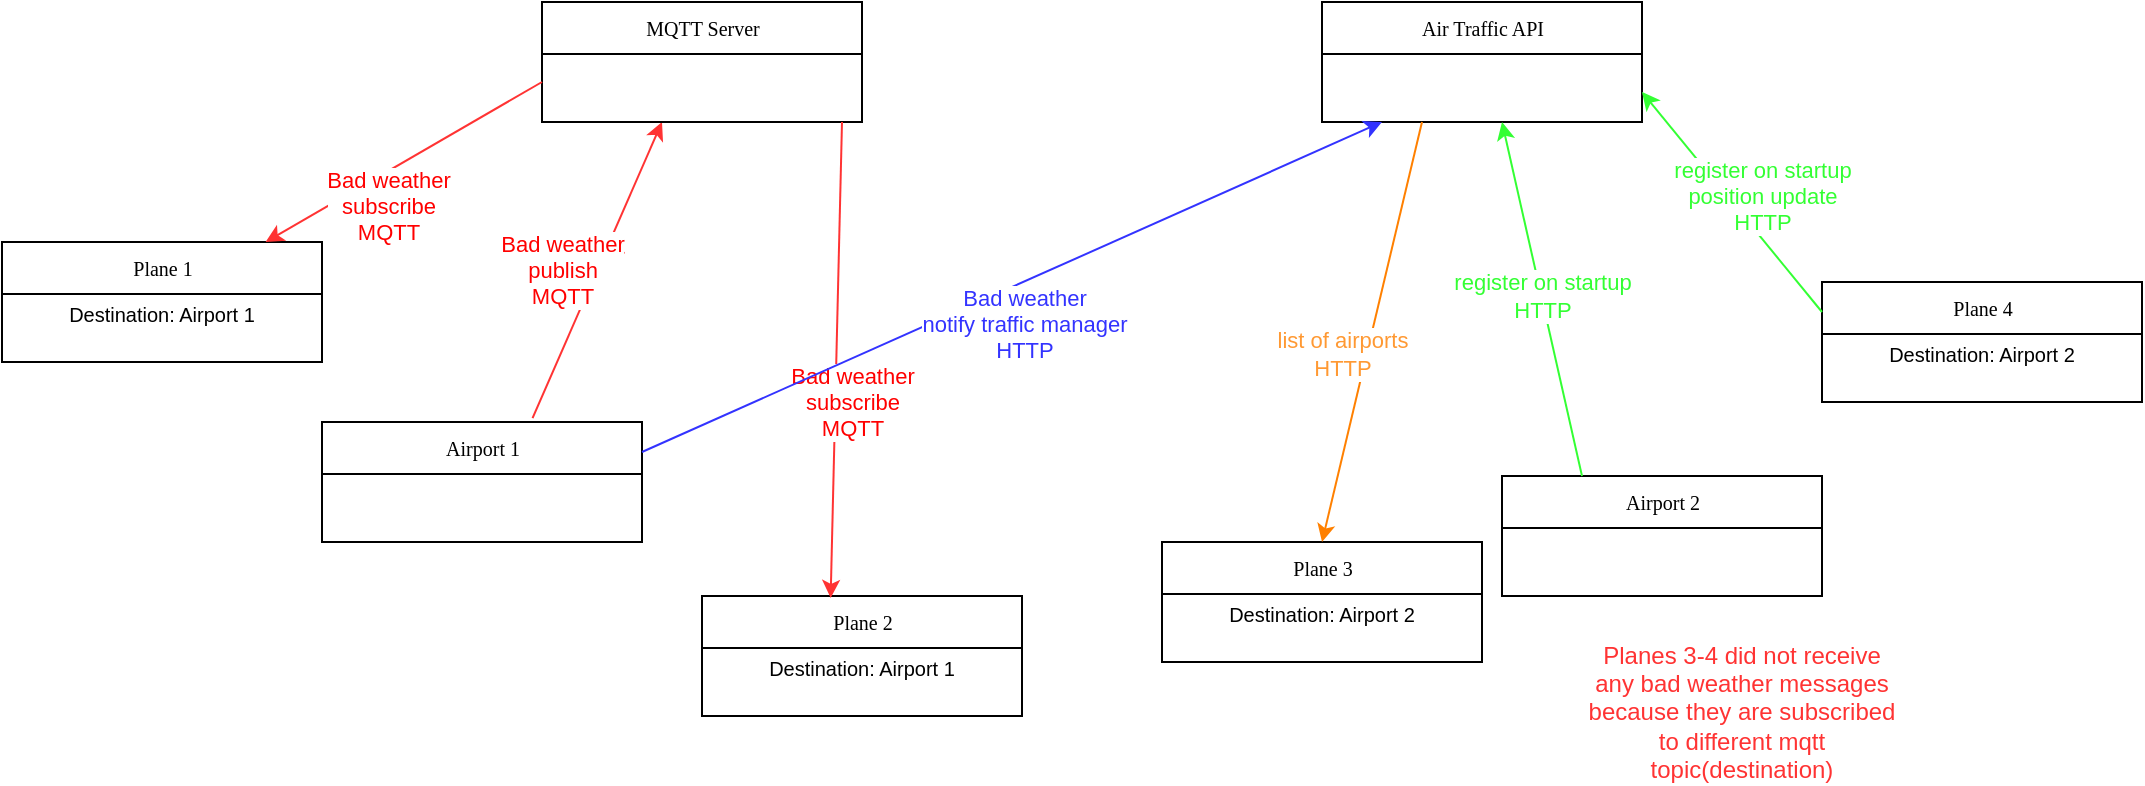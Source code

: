 <mxfile version="14.4.2" type="device"><diagram name="Page-1" id="c4acf3e9-155e-7222-9cf6-157b1a14988f"><mxGraphModel dx="229" dy="608" grid="1" gridSize="10" guides="1" tooltips="1" connect="1" arrows="1" fold="1" page="1" pageScale="1" pageWidth="850" pageHeight="1100" background="#ffffff" math="0" shadow="0"><root><mxCell id="0"/><mxCell id="1" parent="0"/><mxCell id="XwppGawtFKbfmxOt5lxI-2" value="Plane 1" style="swimlane;html=1;fontStyle=0;childLayout=stackLayout;horizontal=1;startSize=26;fillColor=none;horizontalStack=0;resizeParent=1;resizeLast=0;collapsible=1;marginBottom=0;swimlaneFillColor=#ffffff;rounded=0;shadow=0;comic=0;labelBackgroundColor=none;strokeWidth=1;fontFamily=Verdana;fontSize=10;align=center;" vertex="1" parent="1"><mxGeometry x="860" y="140" width="160" height="60" as="geometry"/></mxCell><mxCell id="XwppGawtFKbfmxOt5lxI-20" value="&lt;font style=&quot;font-size: 10px&quot;&gt;&lt;font style=&quot;font-size: 10px&quot;&gt;Destination&lt;/font&gt;: Airport 1&lt;/font&gt;" style="text;html=1;strokeColor=none;fillColor=none;align=center;verticalAlign=middle;whiteSpace=wrap;rounded=0;" vertex="1" parent="XwppGawtFKbfmxOt5lxI-2"><mxGeometry y="26" width="160" height="20" as="geometry"/></mxCell><mxCell id="XwppGawtFKbfmxOt5lxI-9" value="Airport 1" style="swimlane;html=1;fontStyle=0;childLayout=stackLayout;horizontal=1;startSize=26;fillColor=none;horizontalStack=0;resizeParent=1;resizeLast=0;collapsible=1;marginBottom=0;swimlaneFillColor=#ffffff;rounded=0;shadow=0;comic=0;labelBackgroundColor=none;strokeWidth=1;fontFamily=Verdana;fontSize=10;align=center;" vertex="1" parent="1"><mxGeometry x="1020" y="230" width="160" height="60" as="geometry"/></mxCell><mxCell id="XwppGawtFKbfmxOt5lxI-11" value="Plane 2" style="swimlane;html=1;fontStyle=0;childLayout=stackLayout;horizontal=1;startSize=26;fillColor=none;horizontalStack=0;resizeParent=1;resizeLast=0;collapsible=1;marginBottom=0;swimlaneFillColor=#ffffff;rounded=0;shadow=0;comic=0;labelBackgroundColor=none;strokeWidth=1;fontFamily=Verdana;fontSize=10;align=center;" vertex="1" parent="1"><mxGeometry x="1210" y="317" width="160" height="60" as="geometry"/></mxCell><mxCell id="XwppGawtFKbfmxOt5lxI-22" value="&lt;font style=&quot;font-size: 10px&quot;&gt;Destination: Airport 1&lt;/font&gt;" style="text;html=1;strokeColor=none;fillColor=none;align=center;verticalAlign=middle;whiteSpace=wrap;rounded=0;" vertex="1" parent="XwppGawtFKbfmxOt5lxI-11"><mxGeometry y="26" width="160" height="20" as="geometry"/></mxCell><mxCell id="XwppGawtFKbfmxOt5lxI-12" value="Airport 2" style="swimlane;html=1;fontStyle=0;childLayout=stackLayout;horizontal=1;startSize=26;fillColor=none;horizontalStack=0;resizeParent=1;resizeLast=0;collapsible=1;marginBottom=0;swimlaneFillColor=#ffffff;rounded=0;shadow=0;comic=0;labelBackgroundColor=none;strokeWidth=1;fontFamily=Verdana;fontSize=10;align=center;" vertex="1" parent="1"><mxGeometry x="1610" y="257" width="160" height="60" as="geometry"/></mxCell><mxCell id="XwppGawtFKbfmxOt5lxI-13" value="Plane 3" style="swimlane;html=1;fontStyle=0;childLayout=stackLayout;horizontal=1;startSize=26;fillColor=none;horizontalStack=0;resizeParent=1;resizeLast=0;collapsible=1;marginBottom=0;swimlaneFillColor=#ffffff;rounded=0;shadow=0;comic=0;labelBackgroundColor=none;strokeWidth=1;fontFamily=Verdana;fontSize=10;align=center;" vertex="1" parent="1"><mxGeometry x="1440" y="290" width="160" height="60" as="geometry"/></mxCell><mxCell id="XwppGawtFKbfmxOt5lxI-34" value="&lt;font style=&quot;font-size: 10px&quot;&gt;&lt;font style=&quot;font-size: 10px&quot;&gt;Destination&lt;/font&gt;: Airport 2&lt;br&gt;&lt;/font&gt;" style="text;html=1;strokeColor=none;fillColor=none;align=center;verticalAlign=middle;whiteSpace=wrap;rounded=0;" vertex="1" parent="XwppGawtFKbfmxOt5lxI-13"><mxGeometry y="26" width="160" height="20" as="geometry"/></mxCell><mxCell id="XwppGawtFKbfmxOt5lxI-15" value="Plane 4" style="swimlane;html=1;fontStyle=0;childLayout=stackLayout;horizontal=1;startSize=26;fillColor=none;horizontalStack=0;resizeParent=1;resizeLast=0;collapsible=1;marginBottom=0;swimlaneFillColor=#ffffff;rounded=0;shadow=0;comic=0;labelBackgroundColor=none;strokeWidth=1;fontFamily=Verdana;fontSize=10;align=center;" vertex="1" parent="1"><mxGeometry x="1770" y="160" width="160" height="60" as="geometry"/></mxCell><mxCell id="XwppGawtFKbfmxOt5lxI-35" value="&lt;font style=&quot;font-size: 10px&quot;&gt;&lt;font style=&quot;font-size: 10px&quot;&gt;Destination&lt;/font&gt;: Airport 2&lt;br&gt;&lt;/font&gt;" style="text;html=1;strokeColor=none;fillColor=none;align=center;verticalAlign=middle;whiteSpace=wrap;rounded=0;" vertex="1" parent="XwppGawtFKbfmxOt5lxI-15"><mxGeometry y="26" width="160" height="20" as="geometry"/></mxCell><mxCell id="XwppGawtFKbfmxOt5lxI-16" value="" style="endArrow=classic;html=1;fillColor=#f8cecc;strokeColor=#FF3333;exitX=0.658;exitY=-0.033;exitDx=0;exitDy=0;exitPerimeter=0;" edge="1" parent="1" source="XwppGawtFKbfmxOt5lxI-9"><mxGeometry width="50" height="50" relative="1" as="geometry"><mxPoint x="1120" y="270" as="sourcePoint"/><mxPoint x="1190" y="80" as="targetPoint"/></mxGeometry></mxCell><mxCell id="XwppGawtFKbfmxOt5lxI-17" value="&lt;font color=&quot;#FF0000&quot;&gt;Bad weather&lt;br&gt;publish&lt;br&gt;&lt;/font&gt;" style="edgeLabel;html=1;align=center;verticalAlign=middle;resizable=0;points=[];" vertex="1" connectable="0" parent="XwppGawtFKbfmxOt5lxI-16"><mxGeometry x="0.241" relative="1" as="geometry"><mxPoint x="-25.22" y="17.16" as="offset"/></mxGeometry></mxCell><mxCell id="XwppGawtFKbfmxOt5lxI-18" value="MQTT Server" style="swimlane;html=1;fontStyle=0;childLayout=stackLayout;horizontal=1;startSize=26;fillColor=none;horizontalStack=0;resizeParent=1;resizeLast=0;collapsible=1;marginBottom=0;swimlaneFillColor=#ffffff;rounded=0;shadow=0;comic=0;labelBackgroundColor=none;strokeWidth=1;fontFamily=Verdana;fontSize=10;align=center;" vertex="1" parent="1"><mxGeometry x="1130" y="20" width="160" height="60" as="geometry"/></mxCell><mxCell id="XwppGawtFKbfmxOt5lxI-19" value="Air Traffic API" style="swimlane;html=1;fontStyle=0;childLayout=stackLayout;horizontal=1;startSize=26;fillColor=none;horizontalStack=0;resizeParent=1;resizeLast=0;collapsible=1;marginBottom=0;swimlaneFillColor=#ffffff;rounded=0;shadow=0;comic=0;labelBackgroundColor=none;strokeWidth=1;fontFamily=Verdana;fontSize=10;align=center;" vertex="1" parent="1"><mxGeometry x="1520" y="20" width="160" height="60" as="geometry"/></mxCell><mxCell id="XwppGawtFKbfmxOt5lxI-24" value="&lt;font color=&quot;#FF0000&quot;&gt;Bad weather&lt;br&gt;publish&lt;/font&gt;&lt;br&gt;&lt;font color=&quot;#FF0000&quot;&gt;&lt;font color=&quot;#FF0000&quot;&gt;MQTT&lt;/font&gt;&lt;/font&gt;" style="edgeLabel;html=1;align=center;verticalAlign=middle;resizable=0;points=[];" vertex="1" connectable="0" parent="1"><mxGeometry x="1140.122" y="153.555" as="geometry"/></mxCell><mxCell id="XwppGawtFKbfmxOt5lxI-27" value="" style="endArrow=classic;html=1;fillColor=#f8cecc;strokeColor=#FF3333;entryX=0.402;entryY=0.016;entryDx=0;entryDy=0;entryPerimeter=0;" edge="1" parent="1" target="XwppGawtFKbfmxOt5lxI-11"><mxGeometry width="50" height="50" relative="1" as="geometry"><mxPoint x="1280" y="80" as="sourcePoint"/><mxPoint x="1250" y="350.96" as="targetPoint"/></mxGeometry></mxCell><mxCell id="XwppGawtFKbfmxOt5lxI-28" value="&lt;font color=&quot;#FF0000&quot;&gt;Bad weather&lt;br&gt;subscribe&lt;br&gt;MQTT&lt;br&gt;&lt;/font&gt;" style="edgeLabel;html=1;align=center;verticalAlign=middle;resizable=0;points=[];" vertex="1" connectable="0" parent="XwppGawtFKbfmxOt5lxI-27"><mxGeometry x="0.241" relative="1" as="geometry"><mxPoint x="8.31" y="-7.68" as="offset"/></mxGeometry></mxCell><mxCell id="XwppGawtFKbfmxOt5lxI-29" value="" style="endArrow=classic;html=1;fillColor=#f8cecc;strokeColor=#FF3333;" edge="1" parent="1" target="XwppGawtFKbfmxOt5lxI-2"><mxGeometry width="50" height="50" relative="1" as="geometry"><mxPoint x="1130" y="60" as="sourcePoint"/><mxPoint x="1210.48" y="360.96" as="targetPoint"/></mxGeometry></mxCell><mxCell id="XwppGawtFKbfmxOt5lxI-30" value="&lt;font color=&quot;#FF0000&quot;&gt;Bad weather&lt;br&gt;subscribe&lt;/font&gt;&lt;br&gt;&lt;font color=&quot;#FF0000&quot;&gt;&lt;font color=&quot;#FF0000&quot;&gt;MQTT&lt;/font&gt;&lt;/font&gt;" style="edgeLabel;html=1;align=center;verticalAlign=middle;resizable=0;points=[];" vertex="1" connectable="0" parent="XwppGawtFKbfmxOt5lxI-29"><mxGeometry x="0.241" relative="1" as="geometry"><mxPoint x="8.31" y="11.95" as="offset"/></mxGeometry></mxCell><mxCell id="XwppGawtFKbfmxOt5lxI-31" value="" style="endArrow=classic;html=1;exitX=1;exitY=0.25;exitDx=0;exitDy=0;strokeColor=#3333FF;" edge="1" parent="1" source="XwppGawtFKbfmxOt5lxI-9"><mxGeometry width="50" height="50" relative="1" as="geometry"><mxPoint x="1240" y="370" as="sourcePoint"/><mxPoint x="1550" y="80" as="targetPoint"/></mxGeometry></mxCell><mxCell id="XwppGawtFKbfmxOt5lxI-32" value="&lt;font color=&quot;#3333FF&quot;&gt;Bad weather&lt;br&gt;notify traffic manager&lt;br&gt;HTTP&lt;br&gt;&lt;/font&gt;" style="edgeLabel;html=1;align=center;verticalAlign=middle;resizable=0;points=[];" vertex="1" connectable="0" parent="1"><mxGeometry x="1390.001" y="229.998" as="geometry"><mxPoint x="-19" y="-49" as="offset"/></mxGeometry></mxCell><mxCell id="XwppGawtFKbfmxOt5lxI-36" value="&lt;font color=&quot;#FF3333&quot;&gt;Planes 3-4 did not receive any bad weather messages because they are subscribed to different mqtt topic(destination)&lt;/font&gt;" style="text;html=1;strokeColor=none;fillColor=none;align=center;verticalAlign=middle;whiteSpace=wrap;rounded=0;" vertex="1" parent="1"><mxGeometry x="1650" y="350" width="160" height="50" as="geometry"/></mxCell><mxCell id="XwppGawtFKbfmxOt5lxI-41" value="" style="endArrow=classic;html=1;fillColor=#f8cecc;strokeColor=#33FF33;exitX=0;exitY=0.25;exitDx=0;exitDy=0;entryX=1;entryY=0.75;entryDx=0;entryDy=0;" edge="1" parent="1" source="XwppGawtFKbfmxOt5lxI-15" target="XwppGawtFKbfmxOt5lxI-19"><mxGeometry width="50" height="50" relative="1" as="geometry"><mxPoint x="1080" y="731" as="sourcePoint"/><mxPoint x="1081.818" y="670" as="targetPoint"/></mxGeometry></mxCell><mxCell id="XwppGawtFKbfmxOt5lxI-44" value="register on startup&lt;br&gt;position update&lt;br&gt;HTTP" style="edgeLabel;html=1;align=center;verticalAlign=middle;resizable=0;points=[];fontColor=#33FF33;" vertex="1" connectable="0" parent="XwppGawtFKbfmxOt5lxI-41"><mxGeometry x="-0.388" relative="1" as="geometry"><mxPoint x="-2.56" y="-24.8" as="offset"/></mxGeometry></mxCell><mxCell id="XwppGawtFKbfmxOt5lxI-49" value="" style="endArrow=classic;html=1;fillColor=#f8cecc;strokeColor=#33FF33;exitX=0.25;exitY=0;exitDx=0;exitDy=0;" edge="1" parent="1" source="XwppGawtFKbfmxOt5lxI-12"><mxGeometry width="50" height="50" relative="1" as="geometry"><mxPoint x="1390.0" y="610" as="sourcePoint"/><mxPoint x="1610" y="80" as="targetPoint"/></mxGeometry></mxCell><mxCell id="XwppGawtFKbfmxOt5lxI-50" value="&lt;font color=&quot;#33FF33&quot;&gt;register on startup&lt;br&gt;HTTP&lt;/font&gt;" style="edgeLabel;html=1;align=center;verticalAlign=middle;resizable=0;points=[];" vertex="1" connectable="0" parent="XwppGawtFKbfmxOt5lxI-49"><mxGeometry x="-0.388" relative="1" as="geometry"><mxPoint x="-7.69" y="-36.54" as="offset"/></mxGeometry></mxCell><mxCell id="XwppGawtFKbfmxOt5lxI-59" value="" style="endArrow=classic;html=1;fillColor=#f8cecc;entryX=0.5;entryY=0;entryDx=0;entryDy=0;strokeColor=#FF8000;" edge="1" parent="1" target="XwppGawtFKbfmxOt5lxI-13"><mxGeometry width="50" height="50" relative="1" as="geometry"><mxPoint x="1570" y="80" as="sourcePoint"/><mxPoint x="1490.0" y="140" as="targetPoint"/></mxGeometry></mxCell><mxCell id="XwppGawtFKbfmxOt5lxI-60" value="&lt;font color=&quot;#FF9933&quot;&gt;list of airports&lt;br&gt;HTTP&lt;/font&gt;" style="edgeLabel;html=1;align=center;verticalAlign=middle;resizable=0;points=[];fontColor=#33FF33;" vertex="1" connectable="0" parent="XwppGawtFKbfmxOt5lxI-59"><mxGeometry x="-0.388" relative="1" as="geometry"><mxPoint x="-24.69" y="51.7" as="offset"/></mxGeometry></mxCell></root></mxGraphModel></diagram></mxfile>